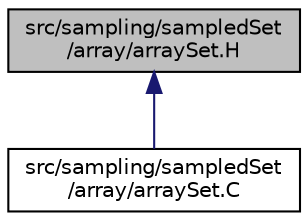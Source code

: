 digraph "src/sampling/sampledSet/array/arraySet.H"
{
  bgcolor="transparent";
  edge [fontname="Helvetica",fontsize="10",labelfontname="Helvetica",labelfontsize="10"];
  node [fontname="Helvetica",fontsize="10",shape=record];
  Node239 [label="src/sampling/sampledSet\l/array/arraySet.H",height=0.2,width=0.4,color="black", fillcolor="grey75", style="filled", fontcolor="black"];
  Node239 -> Node240 [dir="back",color="midnightblue",fontsize="10",style="solid",fontname="Helvetica"];
  Node240 [label="src/sampling/sampledSet\l/array/arraySet.C",height=0.2,width=0.4,color="black",URL="$a14963.html"];
}
